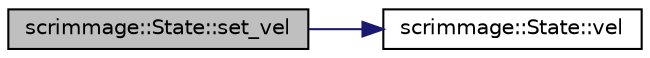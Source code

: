 digraph "scrimmage::State::set_vel"
{
 // LATEX_PDF_SIZE
  edge [fontname="Helvetica",fontsize="10",labelfontname="Helvetica",labelfontsize="10"];
  node [fontname="Helvetica",fontsize="10",shape=record];
  rankdir="LR";
  Node1 [label="scrimmage::State::set_vel",height=0.2,width=0.4,color="black", fillcolor="grey75", style="filled", fontcolor="black",tooltip=" "];
  Node1 -> Node2 [color="midnightblue",fontsize="10",style="solid",fontname="Helvetica"];
  Node2 [label="scrimmage::State::vel",height=0.2,width=0.4,color="black", fillcolor="white", style="filled",URL="$classscrimmage_1_1State.html#af13bb8ef8934f6127822564443694678",tooltip=" "];
}
